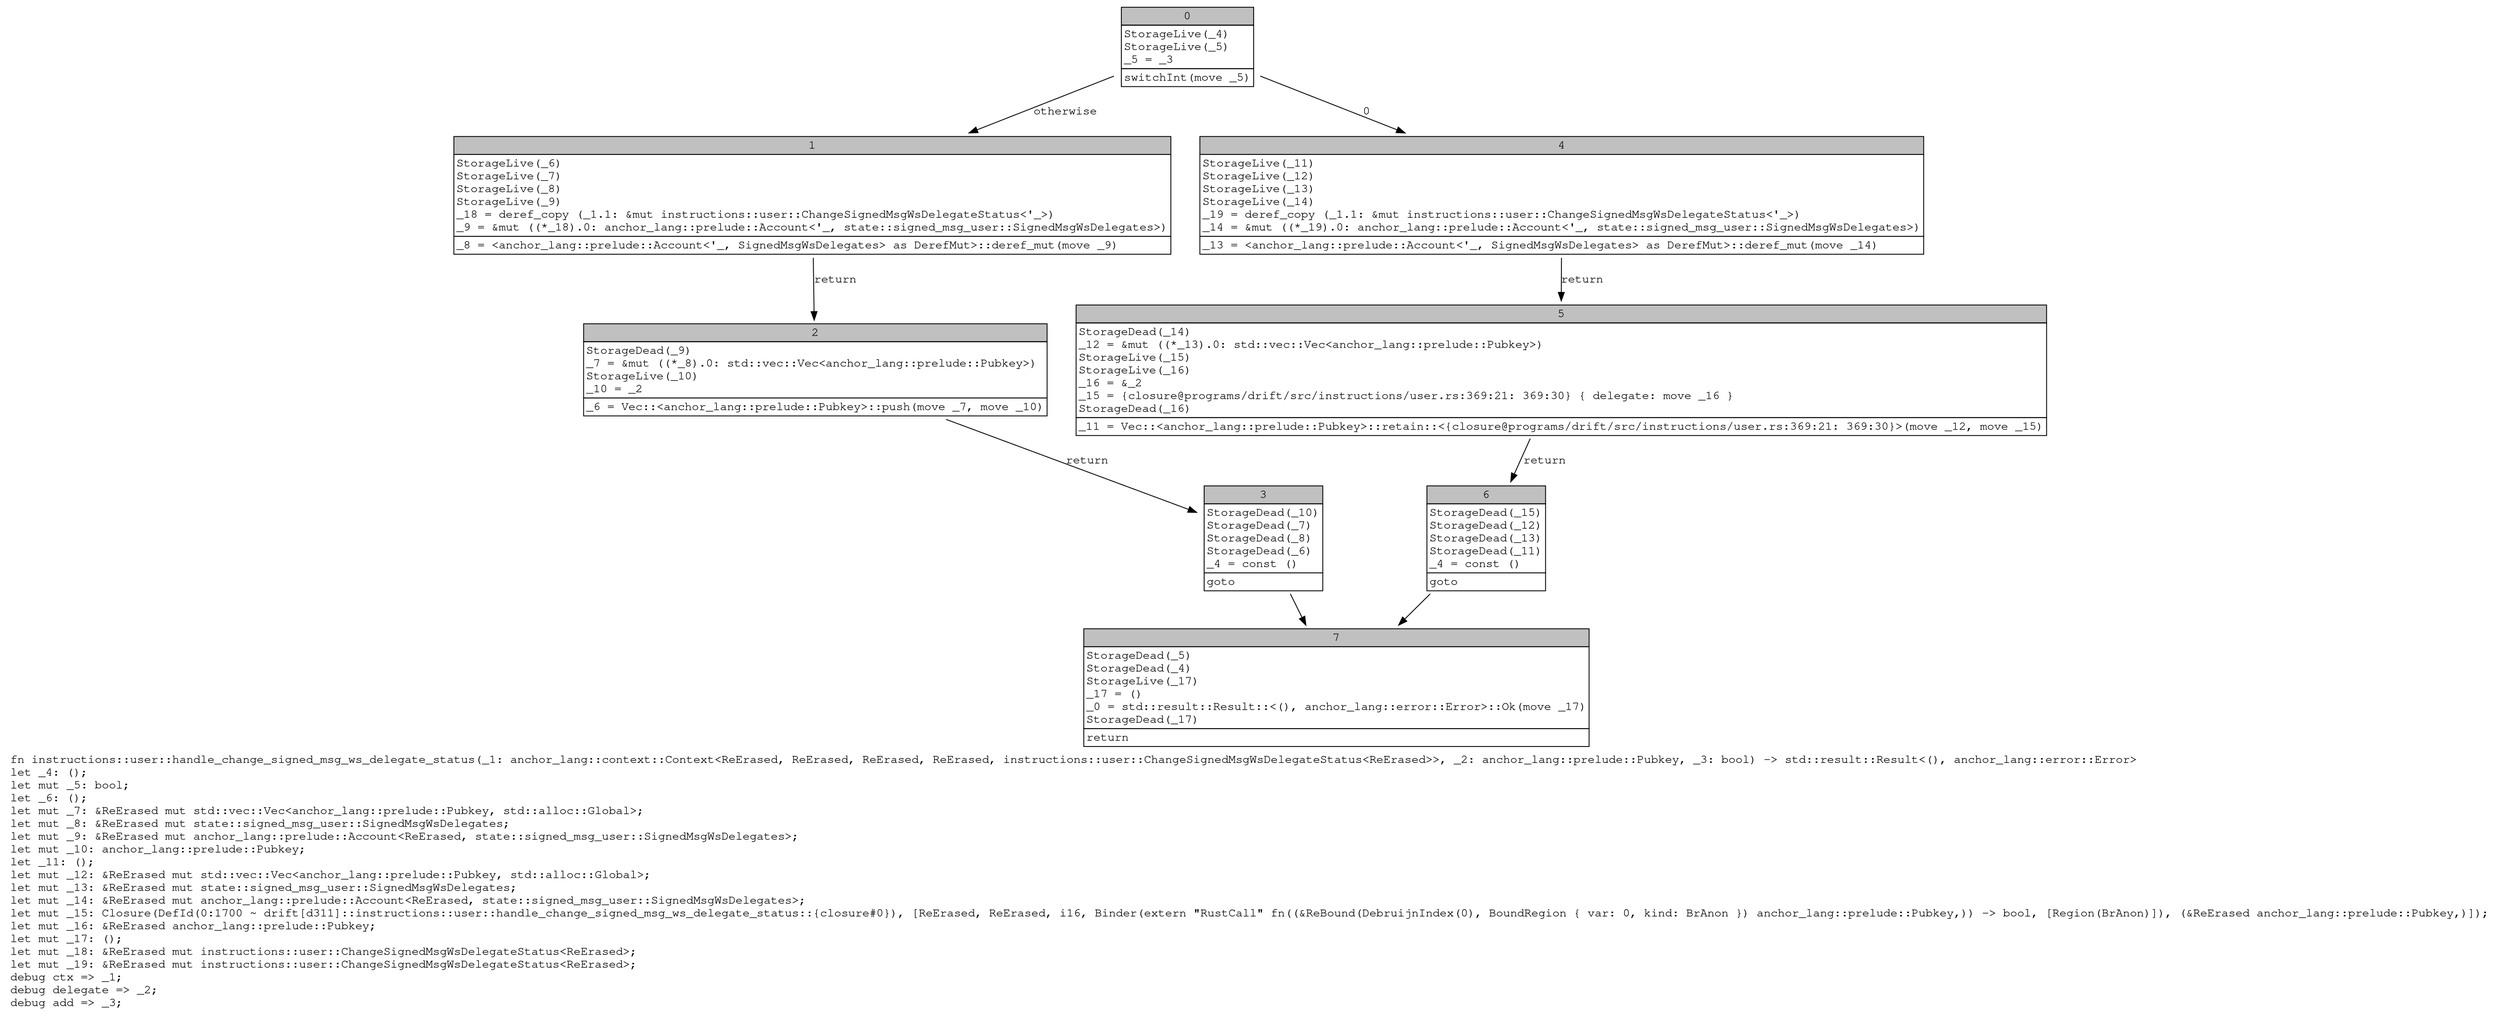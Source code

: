 digraph Mir_0_1697 {
    graph [fontname="Courier, monospace"];
    node [fontname="Courier, monospace"];
    edge [fontname="Courier, monospace"];
    label=<fn instructions::user::handle_change_signed_msg_ws_delegate_status(_1: anchor_lang::context::Context&lt;ReErased, ReErased, ReErased, ReErased, instructions::user::ChangeSignedMsgWsDelegateStatus&lt;ReErased&gt;&gt;, _2: anchor_lang::prelude::Pubkey, _3: bool) -&gt; std::result::Result&lt;(), anchor_lang::error::Error&gt;<br align="left"/>let _4: ();<br align="left"/>let mut _5: bool;<br align="left"/>let _6: ();<br align="left"/>let mut _7: &amp;ReErased mut std::vec::Vec&lt;anchor_lang::prelude::Pubkey, std::alloc::Global&gt;;<br align="left"/>let mut _8: &amp;ReErased mut state::signed_msg_user::SignedMsgWsDelegates;<br align="left"/>let mut _9: &amp;ReErased mut anchor_lang::prelude::Account&lt;ReErased, state::signed_msg_user::SignedMsgWsDelegates&gt;;<br align="left"/>let mut _10: anchor_lang::prelude::Pubkey;<br align="left"/>let _11: ();<br align="left"/>let mut _12: &amp;ReErased mut std::vec::Vec&lt;anchor_lang::prelude::Pubkey, std::alloc::Global&gt;;<br align="left"/>let mut _13: &amp;ReErased mut state::signed_msg_user::SignedMsgWsDelegates;<br align="left"/>let mut _14: &amp;ReErased mut anchor_lang::prelude::Account&lt;ReErased, state::signed_msg_user::SignedMsgWsDelegates&gt;;<br align="left"/>let mut _15: Closure(DefId(0:1700 ~ drift[d311]::instructions::user::handle_change_signed_msg_ws_delegate_status::{closure#0}), [ReErased, ReErased, i16, Binder(extern &quot;RustCall&quot; fn((&amp;ReBound(DebruijnIndex(0), BoundRegion { var: 0, kind: BrAnon }) anchor_lang::prelude::Pubkey,)) -&gt; bool, [Region(BrAnon)]), (&amp;ReErased anchor_lang::prelude::Pubkey,)]);<br align="left"/>let mut _16: &amp;ReErased anchor_lang::prelude::Pubkey;<br align="left"/>let mut _17: ();<br align="left"/>let mut _18: &amp;ReErased mut instructions::user::ChangeSignedMsgWsDelegateStatus&lt;ReErased&gt;;<br align="left"/>let mut _19: &amp;ReErased mut instructions::user::ChangeSignedMsgWsDelegateStatus&lt;ReErased&gt;;<br align="left"/>debug ctx =&gt; _1;<br align="left"/>debug delegate =&gt; _2;<br align="left"/>debug add =&gt; _3;<br align="left"/>>;
    bb0__0_1697 [shape="none", label=<<table border="0" cellborder="1" cellspacing="0"><tr><td bgcolor="gray" align="center" colspan="1">0</td></tr><tr><td align="left" balign="left">StorageLive(_4)<br/>StorageLive(_5)<br/>_5 = _3<br/></td></tr><tr><td align="left">switchInt(move _5)</td></tr></table>>];
    bb1__0_1697 [shape="none", label=<<table border="0" cellborder="1" cellspacing="0"><tr><td bgcolor="gray" align="center" colspan="1">1</td></tr><tr><td align="left" balign="left">StorageLive(_6)<br/>StorageLive(_7)<br/>StorageLive(_8)<br/>StorageLive(_9)<br/>_18 = deref_copy (_1.1: &amp;mut instructions::user::ChangeSignedMsgWsDelegateStatus&lt;'_&gt;)<br/>_9 = &amp;mut ((*_18).0: anchor_lang::prelude::Account&lt;'_, state::signed_msg_user::SignedMsgWsDelegates&gt;)<br/></td></tr><tr><td align="left">_8 = &lt;anchor_lang::prelude::Account&lt;'_, SignedMsgWsDelegates&gt; as DerefMut&gt;::deref_mut(move _9)</td></tr></table>>];
    bb2__0_1697 [shape="none", label=<<table border="0" cellborder="1" cellspacing="0"><tr><td bgcolor="gray" align="center" colspan="1">2</td></tr><tr><td align="left" balign="left">StorageDead(_9)<br/>_7 = &amp;mut ((*_8).0: std::vec::Vec&lt;anchor_lang::prelude::Pubkey&gt;)<br/>StorageLive(_10)<br/>_10 = _2<br/></td></tr><tr><td align="left">_6 = Vec::&lt;anchor_lang::prelude::Pubkey&gt;::push(move _7, move _10)</td></tr></table>>];
    bb3__0_1697 [shape="none", label=<<table border="0" cellborder="1" cellspacing="0"><tr><td bgcolor="gray" align="center" colspan="1">3</td></tr><tr><td align="left" balign="left">StorageDead(_10)<br/>StorageDead(_7)<br/>StorageDead(_8)<br/>StorageDead(_6)<br/>_4 = const ()<br/></td></tr><tr><td align="left">goto</td></tr></table>>];
    bb4__0_1697 [shape="none", label=<<table border="0" cellborder="1" cellspacing="0"><tr><td bgcolor="gray" align="center" colspan="1">4</td></tr><tr><td align="left" balign="left">StorageLive(_11)<br/>StorageLive(_12)<br/>StorageLive(_13)<br/>StorageLive(_14)<br/>_19 = deref_copy (_1.1: &amp;mut instructions::user::ChangeSignedMsgWsDelegateStatus&lt;'_&gt;)<br/>_14 = &amp;mut ((*_19).0: anchor_lang::prelude::Account&lt;'_, state::signed_msg_user::SignedMsgWsDelegates&gt;)<br/></td></tr><tr><td align="left">_13 = &lt;anchor_lang::prelude::Account&lt;'_, SignedMsgWsDelegates&gt; as DerefMut&gt;::deref_mut(move _14)</td></tr></table>>];
    bb5__0_1697 [shape="none", label=<<table border="0" cellborder="1" cellspacing="0"><tr><td bgcolor="gray" align="center" colspan="1">5</td></tr><tr><td align="left" balign="left">StorageDead(_14)<br/>_12 = &amp;mut ((*_13).0: std::vec::Vec&lt;anchor_lang::prelude::Pubkey&gt;)<br/>StorageLive(_15)<br/>StorageLive(_16)<br/>_16 = &amp;_2<br/>_15 = {closure@programs/drift/src/instructions/user.rs:369:21: 369:30} { delegate: move _16 }<br/>StorageDead(_16)<br/></td></tr><tr><td align="left">_11 = Vec::&lt;anchor_lang::prelude::Pubkey&gt;::retain::&lt;{closure@programs/drift/src/instructions/user.rs:369:21: 369:30}&gt;(move _12, move _15)</td></tr></table>>];
    bb6__0_1697 [shape="none", label=<<table border="0" cellborder="1" cellspacing="0"><tr><td bgcolor="gray" align="center" colspan="1">6</td></tr><tr><td align="left" balign="left">StorageDead(_15)<br/>StorageDead(_12)<br/>StorageDead(_13)<br/>StorageDead(_11)<br/>_4 = const ()<br/></td></tr><tr><td align="left">goto</td></tr></table>>];
    bb7__0_1697 [shape="none", label=<<table border="0" cellborder="1" cellspacing="0"><tr><td bgcolor="gray" align="center" colspan="1">7</td></tr><tr><td align="left" balign="left">StorageDead(_5)<br/>StorageDead(_4)<br/>StorageLive(_17)<br/>_17 = ()<br/>_0 = std::result::Result::&lt;(), anchor_lang::error::Error&gt;::Ok(move _17)<br/>StorageDead(_17)<br/></td></tr><tr><td align="left">return</td></tr></table>>];
    bb0__0_1697 -> bb4__0_1697 [label="0"];
    bb0__0_1697 -> bb1__0_1697 [label="otherwise"];
    bb1__0_1697 -> bb2__0_1697 [label="return"];
    bb2__0_1697 -> bb3__0_1697 [label="return"];
    bb3__0_1697 -> bb7__0_1697 [label=""];
    bb4__0_1697 -> bb5__0_1697 [label="return"];
    bb5__0_1697 -> bb6__0_1697 [label="return"];
    bb6__0_1697 -> bb7__0_1697 [label=""];
}
